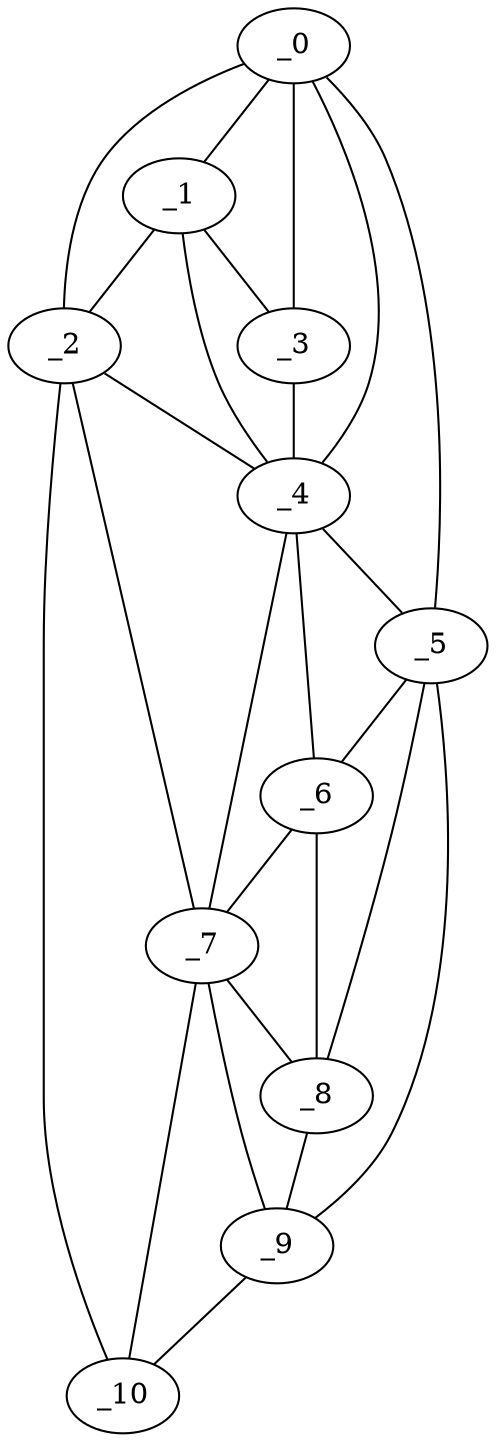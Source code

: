 graph "obj53__75.gxl" {
	_0	 [x=7,
		y=28];
	_1	 [x=13,
		y=48];
	_0 -- _1	 [valence=2];
	_2	 [x=13,
		y=52];
	_0 -- _2	 [valence=1];
	_3	 [x=14,
		y=42];
	_0 -- _3	 [valence=2];
	_4	 [x=45,
		y=27];
	_0 -- _4	 [valence=2];
	_5	 [x=89,
		y=25];
	_0 -- _5	 [valence=1];
	_1 -- _2	 [valence=1];
	_1 -- _3	 [valence=1];
	_1 -- _4	 [valence=2];
	_2 -- _4	 [valence=2];
	_7	 [x=98,
		y=80];
	_2 -- _7	 [valence=2];
	_10	 [x=121,
		y=91];
	_2 -- _10	 [valence=1];
	_3 -- _4	 [valence=2];
	_4 -- _5	 [valence=2];
	_6	 [x=91,
		y=36];
	_4 -- _6	 [valence=2];
	_4 -- _7	 [valence=1];
	_5 -- _6	 [valence=1];
	_8	 [x=100,
		y=51];
	_5 -- _8	 [valence=2];
	_9	 [x=117,
		y=75];
	_5 -- _9	 [valence=1];
	_6 -- _7	 [valence=1];
	_6 -- _8	 [valence=2];
	_7 -- _8	 [valence=2];
	_7 -- _9	 [valence=2];
	_7 -- _10	 [valence=2];
	_8 -- _9	 [valence=2];
	_9 -- _10	 [valence=1];
}
